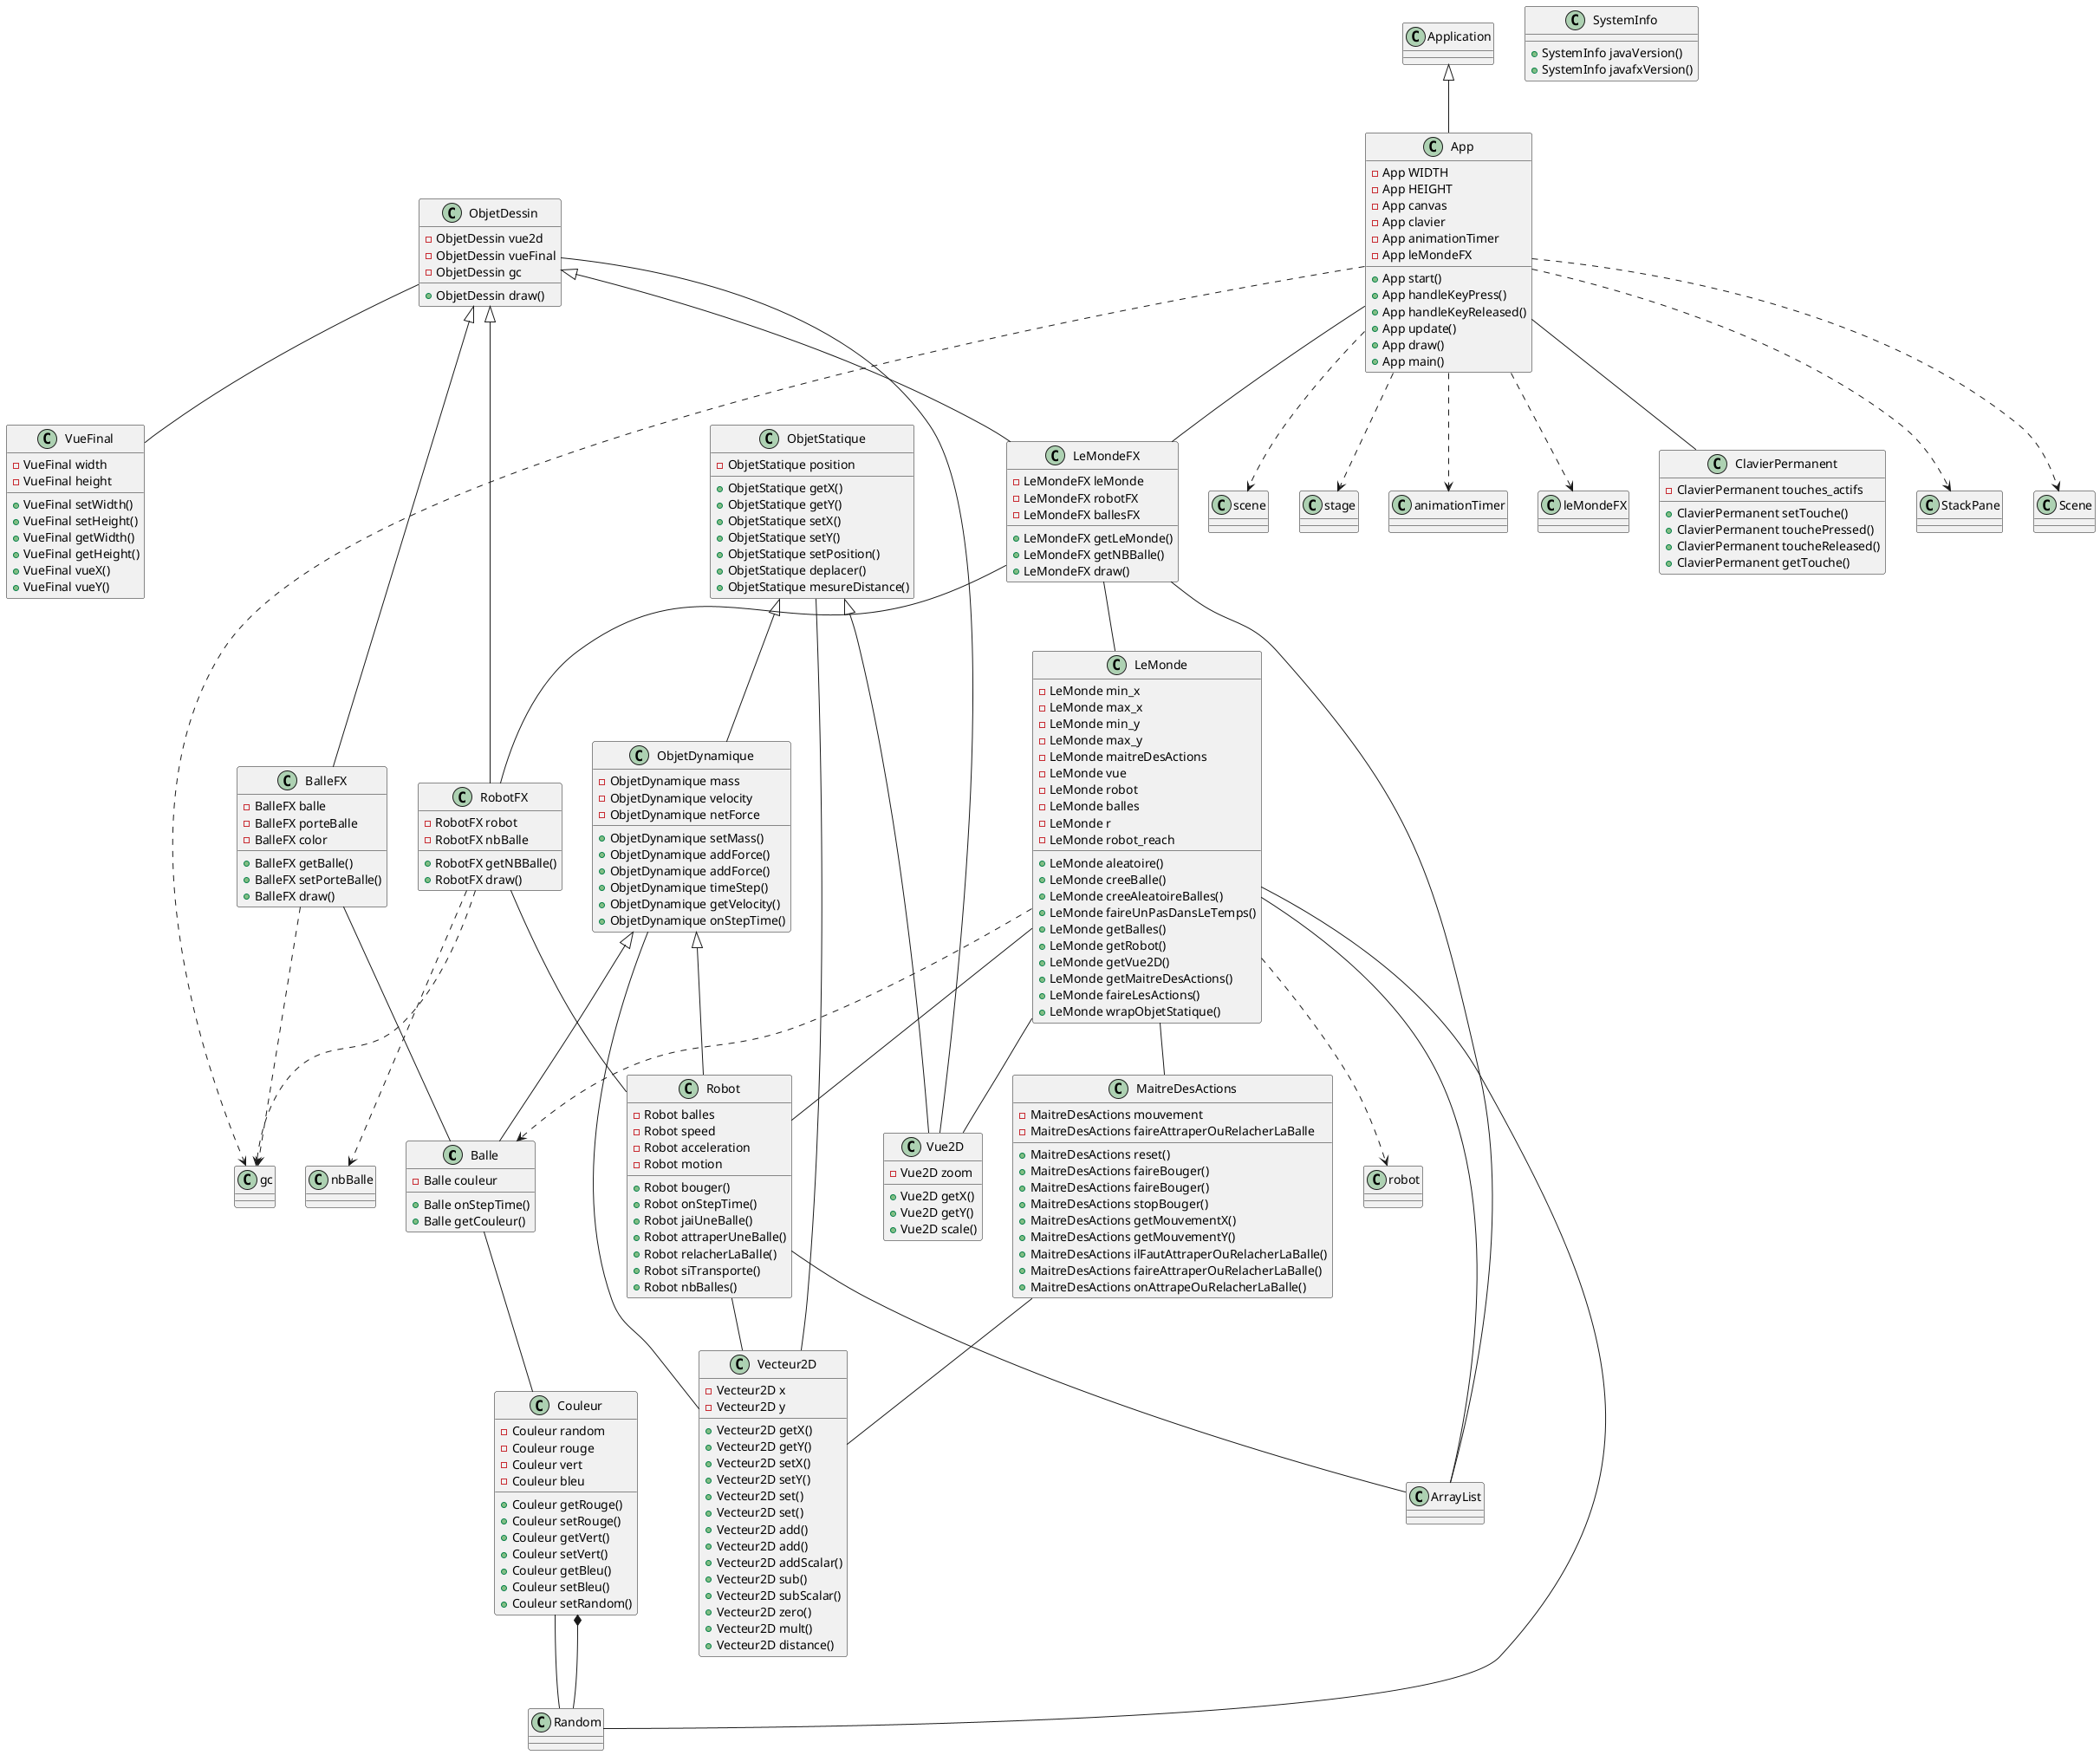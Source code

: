 @startuml
class Balle {
  - Balle couleur
  + Balle onStepTime()
  + Balle getCouleur()
}
class Couleur {
  - Couleur random
  - Couleur rouge
  - Couleur vert
  - Couleur bleu
  + Couleur getRouge()
  + Couleur setRouge()
  + Couleur getVert()
  + Couleur setVert()
  + Couleur getBleu()
  + Couleur setBleu()
  + Couleur setRandom()
}
class LeMonde {
  - LeMonde min_x
  - LeMonde max_x
  - LeMonde min_y
  - LeMonde max_y
  - LeMonde maitreDesActions
  - LeMonde vue
  - LeMonde robot
  - LeMonde balles
  - LeMonde r
  - LeMonde robot_reach
  + LeMonde aleatoire()
  + LeMonde creeBalle()
  + LeMonde creeAleatoireBalles()
  + LeMonde faireUnPasDansLeTemps()
  + LeMonde getBalles()
  + LeMonde getRobot()
  + LeMonde getVue2D()
  + LeMonde getMaitreDesActions()
  + LeMonde faireLesActions()
  + LeMonde wrapObjetStatique()
}
class MaitreDesActions {
  - MaitreDesActions mouvement
  - MaitreDesActions faireAttraperOuRelacherLaBalle
  + MaitreDesActions reset()
  + MaitreDesActions faireBouger()
  + MaitreDesActions faireBouger()
  + MaitreDesActions stopBouger()
  + MaitreDesActions getMouvementX()
  + MaitreDesActions getMouvementY()
  + MaitreDesActions ilFautAttraperOuRelacherLaBalle()
  + MaitreDesActions faireAttraperOuRelacherLaBalle()
  + MaitreDesActions onAttrapeOuRelacherLaBalle()
}
class ObjetDynamique {
  - ObjetDynamique mass
  - ObjetDynamique velocity
  - ObjetDynamique netForce
  + ObjetDynamique setMass()
  + ObjetDynamique addForce()
  + ObjetDynamique addForce()
  + ObjetDynamique timeStep()
  + ObjetDynamique getVelocity()
  + ObjetDynamique onStepTime()
}
class ObjetStatique {
  - ObjetStatique position
  + ObjetStatique getX()
  + ObjetStatique getY()
  + ObjetStatique setX()
  + ObjetStatique setY()
  + ObjetStatique setPosition()
  + ObjetStatique deplacer()
  + ObjetStatique mesureDistance()
}
class Robot {
  - Robot balles
  - Robot speed
  - Robot acceleration
  - Robot motion
  + Robot bouger()
  + Robot onStepTime()
  + Robot jaiUneBalle()
  + Robot attraperUneBalle()
  + Robot relacherLaBalle()
  + Robot siTransporte()
  + Robot nbBalles()
}
class Vecteur2D {
  - Vecteur2D x
  - Vecteur2D y
  + Vecteur2D getX()
  + Vecteur2D getY()
  + Vecteur2D setX()
  + Vecteur2D setY()
  + Vecteur2D set()
  + Vecteur2D set()
  + Vecteur2D add()
  + Vecteur2D add()
  + Vecteur2D addScalar()
  + Vecteur2D sub()
  + Vecteur2D subScalar()
  + Vecteur2D zero()
  + Vecteur2D mult()
  + Vecteur2D distance()
}
class ArrayList {
}
class Random {
}
class Vue2D {
  - Vue2D zoom
  + Vue2D getX()
  + Vue2D getY()
  + Vue2D scale()
}
class App {
  - App WIDTH
  - App HEIGHT
  - App canvas
  - App clavier
  - App animationTimer
  - App leMondeFX
  + App start()
  + App handleKeyPress()
  + App handleKeyReleased()
  + App update()
  + App draw()
  + App main()
}
class BalleFX {
  - BalleFX balle
  - BalleFX porteBalle
  - BalleFX color
  + BalleFX getBalle()
  + BalleFX setPorteBalle()
  + BalleFX draw()
}
class ClavierPermanent {
  - ClavierPermanent touches_actifs
  + ClavierPermanent setTouche()
  + ClavierPermanent touchePressed()
  + ClavierPermanent toucheReleased()
  + ClavierPermanent getTouche()
}
class LeMondeFX {
  - LeMondeFX leMonde
  - LeMondeFX robotFX
  - LeMondeFX ballesFX
  + LeMondeFX getLeMonde()
  + LeMondeFX getNBBalle()
  + LeMondeFX draw()
}
class ObjetDessin {
  - ObjetDessin vue2d
  - ObjetDessin vueFinal
  - ObjetDessin gc
  + ObjetDessin draw()
}
class RobotFX {
  - RobotFX robot
  - RobotFX nbBalle
  + RobotFX getNBBalle()
  + RobotFX draw()
}
class SystemInfo {
  + SystemInfo javaVersion()
  + SystemInfo javafxVersion()
}
class VueFinal {
  - VueFinal width
  - VueFinal height
  + VueFinal setWidth()
  + VueFinal setHeight()
  + VueFinal getWidth()
  + VueFinal getHeight()
  + VueFinal vueX()
  + VueFinal vueY()
}
ObjetDynamique <|-- Balle
Balle -- Couleur
Couleur -- Random
Couleur *-- Random
LeMonde -- MaitreDesActions
LeMonde -- Vue2D
LeMonde -- Robot
LeMonde -- ArrayList
LeMonde -- Random
LeMonde ..> Balle
LeMonde ..> robot
MaitreDesActions -- Vecteur2D
ObjetStatique <|-- ObjetDynamique
ObjetDynamique -- Vecteur2D
ObjetStatique -- Vecteur2D
ObjetDynamique <|-- Robot
Robot -- ArrayList
Robot -- Vecteur2D
ObjetStatique <|-- Vue2D
Application <|-- App
App -- ClavierPermanent
App -- LeMondeFX
App ..> StackPane
App ..> Scene
App ..> scene
App ..> stage
App ..> animationTimer
App ..> gc
App ..> leMondeFX
ObjetDessin <|-- BalleFX
BalleFX -- Balle
BalleFX ..> gc
ObjetDessin <|-- LeMondeFX
LeMondeFX -- LeMonde
LeMondeFX -- RobotFX
LeMondeFX -- ArrayList
ObjetDessin -- Vue2D
ObjetDessin -- VueFinal
ObjetDessin <|-- RobotFX
RobotFX -- Robot
RobotFX ..> gc
RobotFX ..> nbBalle
@enduml